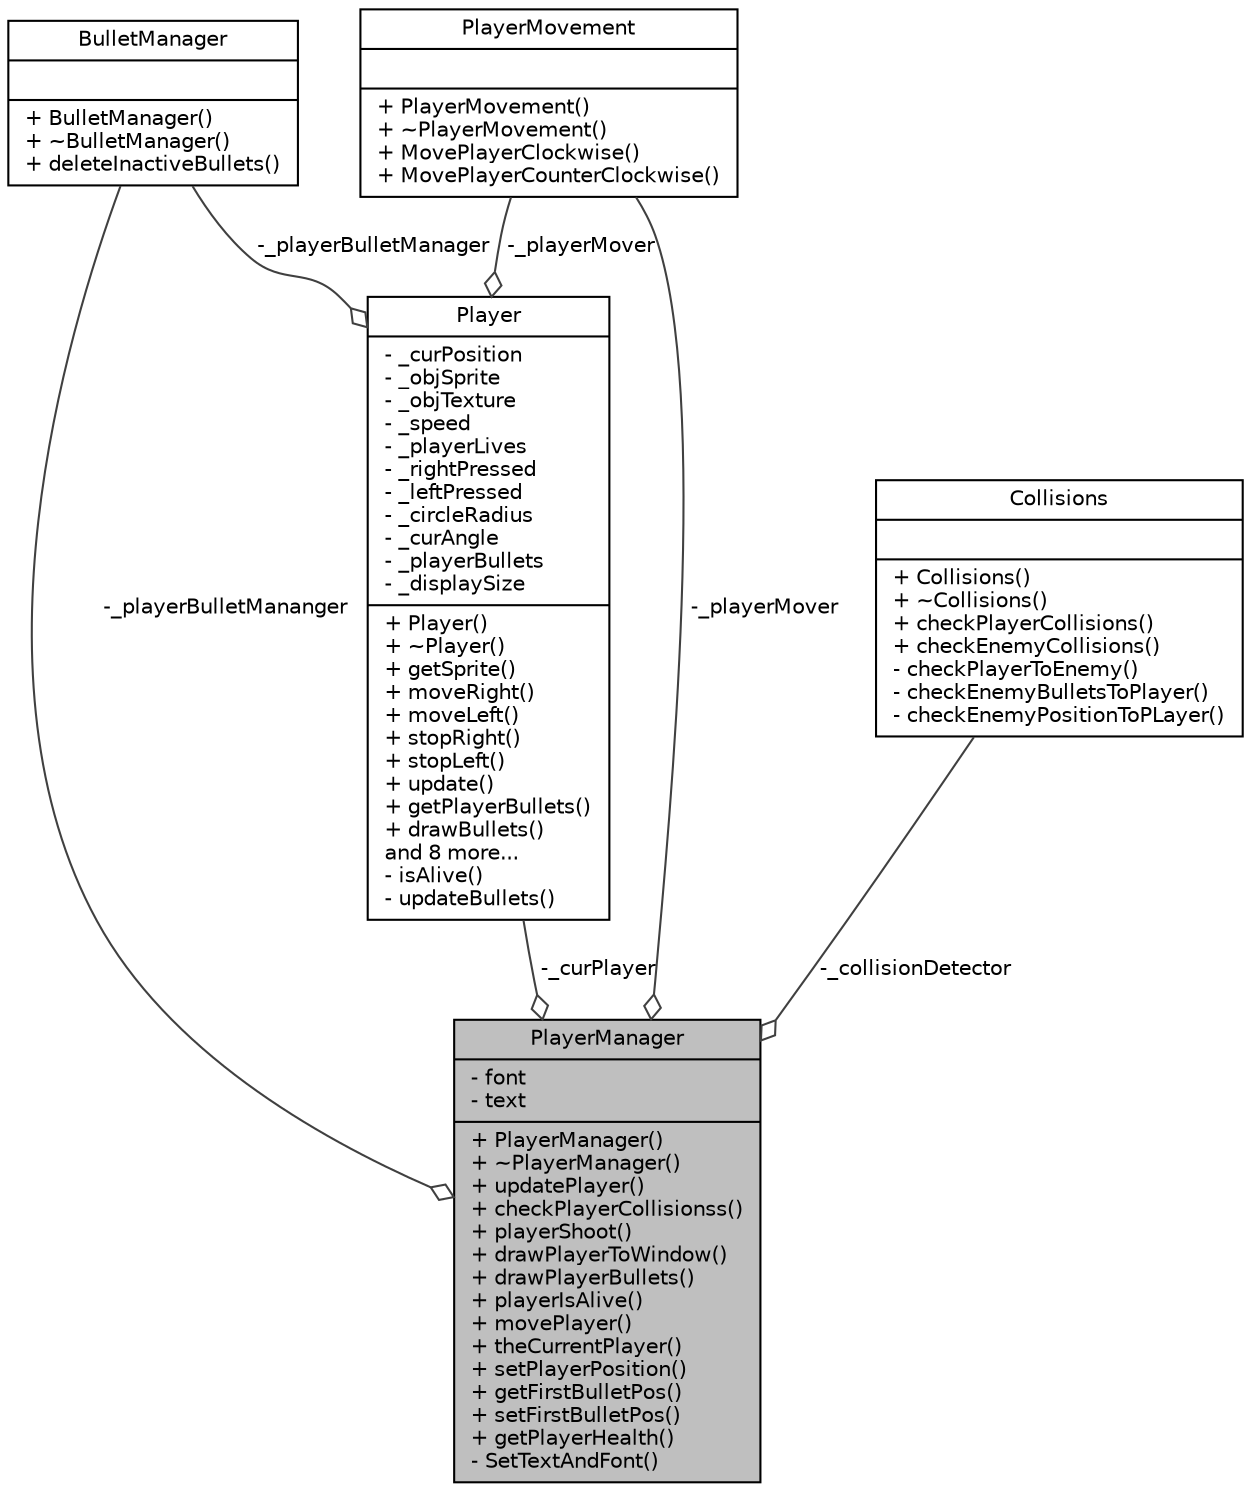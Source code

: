 digraph "PlayerManager"
{
  edge [fontname="Helvetica",fontsize="10",labelfontname="Helvetica",labelfontsize="10"];
  node [fontname="Helvetica",fontsize="10",shape=record];
  Node1 [label="{PlayerManager\n|- font\l- text\l|+ PlayerManager()\l+ ~PlayerManager()\l+ updatePlayer()\l+ checkPlayerCollisionss()\l+ playerShoot()\l+ drawPlayerToWindow()\l+ drawPlayerBullets()\l+ playerIsAlive()\l+ movePlayer()\l+ theCurrentPlayer()\l+ setPlayerPosition()\l+ getFirstBulletPos()\l+ setFirstBulletPos()\l+ getPlayerHealth()\l- SetTextAndFont()\l}",height=0.2,width=0.4,color="black", fillcolor="grey75", style="filled", fontcolor="black"];
  Node2 -> Node1 [color="grey25",fontsize="10",style="solid",label=" -_playerBulletMananger" ,arrowhead="odiamond",fontname="Helvetica"];
  Node2 [label="{BulletManager\n||+ BulletManager()\l+ ~BulletManager()\l+ deleteInactiveBullets()\l}",height=0.2,width=0.4,color="black", fillcolor="white", style="filled",URL="$class_bullet_manager.html"];
  Node3 -> Node1 [color="grey25",fontsize="10",style="solid",label=" -_playerMover" ,arrowhead="odiamond",fontname="Helvetica"];
  Node3 [label="{PlayerMovement\n||+ PlayerMovement()\l+ ~PlayerMovement()\l+ MovePlayerClockwise()\l+ MovePlayerCounterClockwise()\l}",height=0.2,width=0.4,color="black", fillcolor="white", style="filled",URL="$class_player_movement.html"];
  Node4 -> Node1 [color="grey25",fontsize="10",style="solid",label=" -_collisionDetector" ,arrowhead="odiamond",fontname="Helvetica"];
  Node4 [label="{Collisions\n||+ Collisions()\l+ ~Collisions()\l+ checkPlayerCollisions()\l+ checkEnemyCollisions()\l- checkPlayerToEnemy()\l- checkEnemyBulletsToPlayer()\l- checkEnemyPositionToPLayer()\l}",height=0.2,width=0.4,color="black", fillcolor="white", style="filled",URL="$class_collisions.html"];
  Node5 -> Node1 [color="grey25",fontsize="10",style="solid",label=" -_curPlayer" ,arrowhead="odiamond",fontname="Helvetica"];
  Node5 [label="{Player\n|- _curPosition\l- _objSprite\l- _objTexture\l- _speed\l- _playerLives\l- _rightPressed\l- _leftPressed\l- _circleRadius\l- _curAngle\l- _playerBullets\l- _displaySize\l|+ Player()\l+ ~Player()\l+ getSprite()\l+ moveRight()\l+ moveLeft()\l+ stopRight()\l+ stopLeft()\l+ update()\l+ getPlayerBullets()\l+ drawBullets()\land 8 more...\l- isAlive()\l- updateBullets()\l}",height=0.2,width=0.4,color="black", fillcolor="white", style="filled",URL="$class_player.html"];
  Node2 -> Node5 [color="grey25",fontsize="10",style="solid",label=" -_playerBulletManager" ,arrowhead="odiamond",fontname="Helvetica"];
  Node3 -> Node5 [color="grey25",fontsize="10",style="solid",label=" -_playerMover" ,arrowhead="odiamond",fontname="Helvetica"];
}
